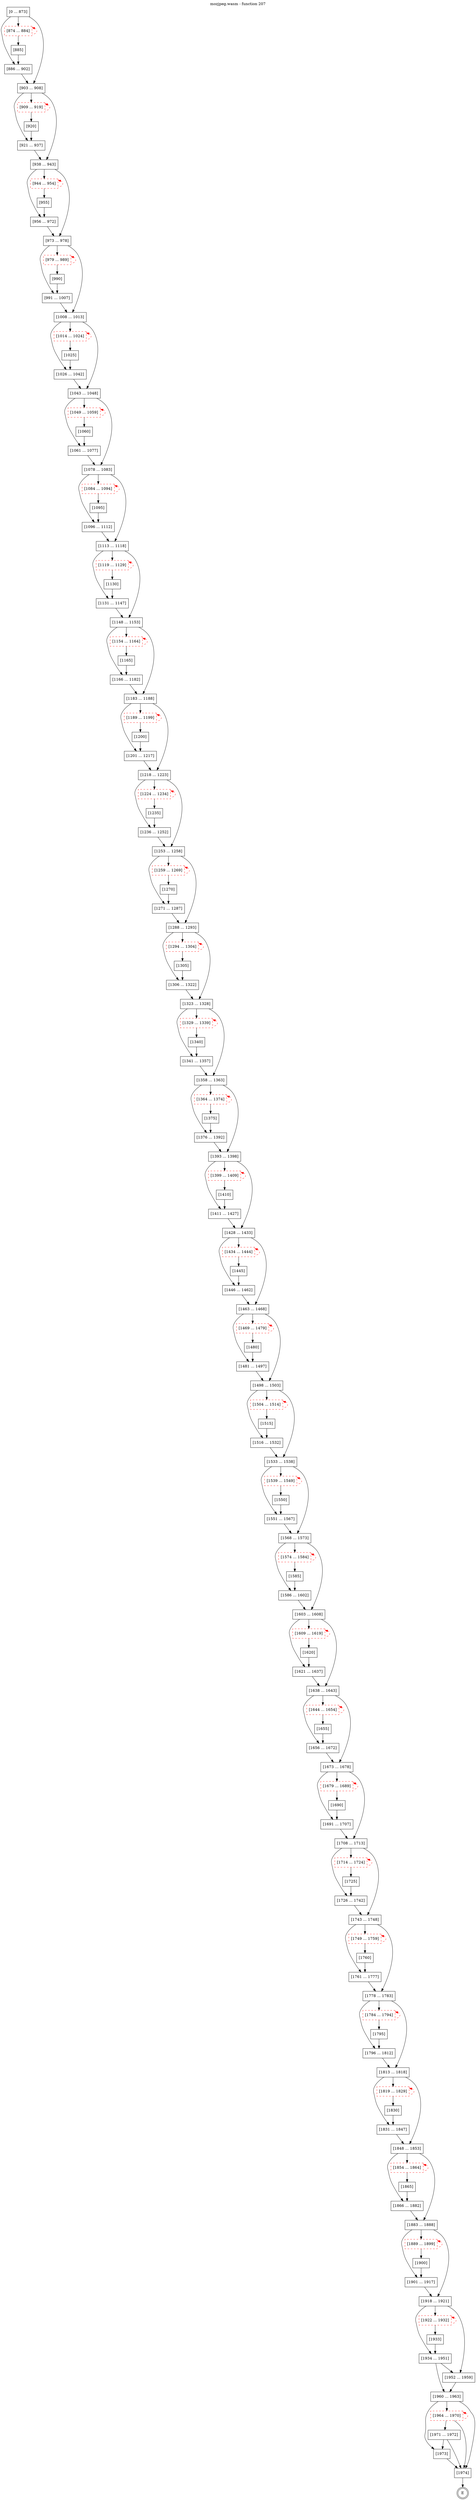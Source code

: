digraph finite_state_machine {
    label = "mozjpeg.wasm - function 207"
    labelloc =  t
    labelfontsize = 16
    labelfontcolor = black
    labelfontname = "Helvetica"
    node [shape = doublecircle]; E ;
    node [shape = box];
    node [shape=box, color=black, style=solid] 0[label="[0 ... 873]"]
    node [shape=box, color=red, style=dashed] 874[label="[874 ... 884]"]
    node [shape=box, color=black, style=solid] 885[label="[885]"]
    node [shape=box, color=black, style=solid] 886[label="[886 ... 902]"]
    node [shape=box, color=black, style=solid] 903[label="[903 ... 908]"]
    node [shape=box, color=red, style=dashed] 909[label="[909 ... 919]"]
    node [shape=box, color=black, style=solid] 920[label="[920]"]
    node [shape=box, color=black, style=solid] 921[label="[921 ... 937]"]
    node [shape=box, color=black, style=solid] 938[label="[938 ... 943]"]
    node [shape=box, color=red, style=dashed] 944[label="[944 ... 954]"]
    node [shape=box, color=black, style=solid] 955[label="[955]"]
    node [shape=box, color=black, style=solid] 956[label="[956 ... 972]"]
    node [shape=box, color=black, style=solid] 973[label="[973 ... 978]"]
    node [shape=box, color=red, style=dashed] 979[label="[979 ... 989]"]
    node [shape=box, color=black, style=solid] 990[label="[990]"]
    node [shape=box, color=black, style=solid] 991[label="[991 ... 1007]"]
    node [shape=box, color=black, style=solid] 1008[label="[1008 ... 1013]"]
    node [shape=box, color=red, style=dashed] 1014[label="[1014 ... 1024]"]
    node [shape=box, color=black, style=solid] 1025[label="[1025]"]
    node [shape=box, color=black, style=solid] 1026[label="[1026 ... 1042]"]
    node [shape=box, color=black, style=solid] 1043[label="[1043 ... 1048]"]
    node [shape=box, color=red, style=dashed] 1049[label="[1049 ... 1059]"]
    node [shape=box, color=black, style=solid] 1060[label="[1060]"]
    node [shape=box, color=black, style=solid] 1061[label="[1061 ... 1077]"]
    node [shape=box, color=black, style=solid] 1078[label="[1078 ... 1083]"]
    node [shape=box, color=red, style=dashed] 1084[label="[1084 ... 1094]"]
    node [shape=box, color=black, style=solid] 1095[label="[1095]"]
    node [shape=box, color=black, style=solid] 1096[label="[1096 ... 1112]"]
    node [shape=box, color=black, style=solid] 1113[label="[1113 ... 1118]"]
    node [shape=box, color=red, style=dashed] 1119[label="[1119 ... 1129]"]
    node [shape=box, color=black, style=solid] 1130[label="[1130]"]
    node [shape=box, color=black, style=solid] 1131[label="[1131 ... 1147]"]
    node [shape=box, color=black, style=solid] 1148[label="[1148 ... 1153]"]
    node [shape=box, color=red, style=dashed] 1154[label="[1154 ... 1164]"]
    node [shape=box, color=black, style=solid] 1165[label="[1165]"]
    node [shape=box, color=black, style=solid] 1166[label="[1166 ... 1182]"]
    node [shape=box, color=black, style=solid] 1183[label="[1183 ... 1188]"]
    node [shape=box, color=red, style=dashed] 1189[label="[1189 ... 1199]"]
    node [shape=box, color=black, style=solid] 1200[label="[1200]"]
    node [shape=box, color=black, style=solid] 1201[label="[1201 ... 1217]"]
    node [shape=box, color=black, style=solid] 1218[label="[1218 ... 1223]"]
    node [shape=box, color=red, style=dashed] 1224[label="[1224 ... 1234]"]
    node [shape=box, color=black, style=solid] 1235[label="[1235]"]
    node [shape=box, color=black, style=solid] 1236[label="[1236 ... 1252]"]
    node [shape=box, color=black, style=solid] 1253[label="[1253 ... 1258]"]
    node [shape=box, color=red, style=dashed] 1259[label="[1259 ... 1269]"]
    node [shape=box, color=black, style=solid] 1270[label="[1270]"]
    node [shape=box, color=black, style=solid] 1271[label="[1271 ... 1287]"]
    node [shape=box, color=black, style=solid] 1288[label="[1288 ... 1293]"]
    node [shape=box, color=red, style=dashed] 1294[label="[1294 ... 1304]"]
    node [shape=box, color=black, style=solid] 1305[label="[1305]"]
    node [shape=box, color=black, style=solid] 1306[label="[1306 ... 1322]"]
    node [shape=box, color=black, style=solid] 1323[label="[1323 ... 1328]"]
    node [shape=box, color=red, style=dashed] 1329[label="[1329 ... 1339]"]
    node [shape=box, color=black, style=solid] 1340[label="[1340]"]
    node [shape=box, color=black, style=solid] 1341[label="[1341 ... 1357]"]
    node [shape=box, color=black, style=solid] 1358[label="[1358 ... 1363]"]
    node [shape=box, color=red, style=dashed] 1364[label="[1364 ... 1374]"]
    node [shape=box, color=black, style=solid] 1375[label="[1375]"]
    node [shape=box, color=black, style=solid] 1376[label="[1376 ... 1392]"]
    node [shape=box, color=black, style=solid] 1393[label="[1393 ... 1398]"]
    node [shape=box, color=red, style=dashed] 1399[label="[1399 ... 1409]"]
    node [shape=box, color=black, style=solid] 1410[label="[1410]"]
    node [shape=box, color=black, style=solid] 1411[label="[1411 ... 1427]"]
    node [shape=box, color=black, style=solid] 1428[label="[1428 ... 1433]"]
    node [shape=box, color=red, style=dashed] 1434[label="[1434 ... 1444]"]
    node [shape=box, color=black, style=solid] 1445[label="[1445]"]
    node [shape=box, color=black, style=solid] 1446[label="[1446 ... 1462]"]
    node [shape=box, color=black, style=solid] 1463[label="[1463 ... 1468]"]
    node [shape=box, color=red, style=dashed] 1469[label="[1469 ... 1479]"]
    node [shape=box, color=black, style=solid] 1480[label="[1480]"]
    node [shape=box, color=black, style=solid] 1481[label="[1481 ... 1497]"]
    node [shape=box, color=black, style=solid] 1498[label="[1498 ... 1503]"]
    node [shape=box, color=red, style=dashed] 1504[label="[1504 ... 1514]"]
    node [shape=box, color=black, style=solid] 1515[label="[1515]"]
    node [shape=box, color=black, style=solid] 1516[label="[1516 ... 1532]"]
    node [shape=box, color=black, style=solid] 1533[label="[1533 ... 1538]"]
    node [shape=box, color=red, style=dashed] 1539[label="[1539 ... 1549]"]
    node [shape=box, color=black, style=solid] 1550[label="[1550]"]
    node [shape=box, color=black, style=solid] 1551[label="[1551 ... 1567]"]
    node [shape=box, color=black, style=solid] 1568[label="[1568 ... 1573]"]
    node [shape=box, color=red, style=dashed] 1574[label="[1574 ... 1584]"]
    node [shape=box, color=black, style=solid] 1585[label="[1585]"]
    node [shape=box, color=black, style=solid] 1586[label="[1586 ... 1602]"]
    node [shape=box, color=black, style=solid] 1603[label="[1603 ... 1608]"]
    node [shape=box, color=red, style=dashed] 1609[label="[1609 ... 1619]"]
    node [shape=box, color=black, style=solid] 1620[label="[1620]"]
    node [shape=box, color=black, style=solid] 1621[label="[1621 ... 1637]"]
    node [shape=box, color=black, style=solid] 1638[label="[1638 ... 1643]"]
    node [shape=box, color=red, style=dashed] 1644[label="[1644 ... 1654]"]
    node [shape=box, color=black, style=solid] 1655[label="[1655]"]
    node [shape=box, color=black, style=solid] 1656[label="[1656 ... 1672]"]
    node [shape=box, color=black, style=solid] 1673[label="[1673 ... 1678]"]
    node [shape=box, color=red, style=dashed] 1679[label="[1679 ... 1689]"]
    node [shape=box, color=black, style=solid] 1690[label="[1690]"]
    node [shape=box, color=black, style=solid] 1691[label="[1691 ... 1707]"]
    node [shape=box, color=black, style=solid] 1708[label="[1708 ... 1713]"]
    node [shape=box, color=red, style=dashed] 1714[label="[1714 ... 1724]"]
    node [shape=box, color=black, style=solid] 1725[label="[1725]"]
    node [shape=box, color=black, style=solid] 1726[label="[1726 ... 1742]"]
    node [shape=box, color=black, style=solid] 1743[label="[1743 ... 1748]"]
    node [shape=box, color=red, style=dashed] 1749[label="[1749 ... 1759]"]
    node [shape=box, color=black, style=solid] 1760[label="[1760]"]
    node [shape=box, color=black, style=solid] 1761[label="[1761 ... 1777]"]
    node [shape=box, color=black, style=solid] 1778[label="[1778 ... 1783]"]
    node [shape=box, color=red, style=dashed] 1784[label="[1784 ... 1794]"]
    node [shape=box, color=black, style=solid] 1795[label="[1795]"]
    node [shape=box, color=black, style=solid] 1796[label="[1796 ... 1812]"]
    node [shape=box, color=black, style=solid] 1813[label="[1813 ... 1818]"]
    node [shape=box, color=red, style=dashed] 1819[label="[1819 ... 1829]"]
    node [shape=box, color=black, style=solid] 1830[label="[1830]"]
    node [shape=box, color=black, style=solid] 1831[label="[1831 ... 1847]"]
    node [shape=box, color=black, style=solid] 1848[label="[1848 ... 1853]"]
    node [shape=box, color=red, style=dashed] 1854[label="[1854 ... 1864]"]
    node [shape=box, color=black, style=solid] 1865[label="[1865]"]
    node [shape=box, color=black, style=solid] 1866[label="[1866 ... 1882]"]
    node [shape=box, color=black, style=solid] 1883[label="[1883 ... 1888]"]
    node [shape=box, color=red, style=dashed] 1889[label="[1889 ... 1899]"]
    node [shape=box, color=black, style=solid] 1900[label="[1900]"]
    node [shape=box, color=black, style=solid] 1901[label="[1901 ... 1917]"]
    node [shape=box, color=black, style=solid] 1918[label="[1918 ... 1921]"]
    node [shape=box, color=red, style=dashed] 1922[label="[1922 ... 1932]"]
    node [shape=box, color=black, style=solid] 1933[label="[1933]"]
    node [shape=box, color=black, style=solid] 1934[label="[1934 ... 1951]"]
    node [shape=box, color=black, style=solid] 1952[label="[1952 ... 1959]"]
    node [shape=box, color=black, style=solid] 1960[label="[1960 ... 1963]"]
    node [shape=box, color=red, style=dashed] 1964[label="[1964 ... 1970]"]
    node [shape=box, color=black, style=solid] 1971[label="[1971 ... 1972]"]
    node [shape=box, color=black, style=solid] 1973[label="[1973]"]
    node [shape=box, color=black, style=solid] 1974[label="[1974]"]
    0 -> 874;
    0 -> 886;
    0 -> 903;
    874 -> 885;
    874 -> 874[style="dashed" color="red" dir=back];
    885 -> 886;
    886 -> 903;
    903 -> 909;
    903 -> 921;
    903 -> 938;
    909 -> 920;
    909 -> 909[style="dashed" color="red" dir=back];
    920 -> 921;
    921 -> 938;
    938 -> 944;
    938 -> 956;
    938 -> 973;
    944 -> 955;
    944 -> 944[style="dashed" color="red" dir=back];
    955 -> 956;
    956 -> 973;
    973 -> 979;
    973 -> 991;
    973 -> 1008;
    979 -> 990;
    979 -> 979[style="dashed" color="red" dir=back];
    990 -> 991;
    991 -> 1008;
    1008 -> 1014;
    1008 -> 1026;
    1008 -> 1043;
    1014 -> 1025;
    1014 -> 1014[style="dashed" color="red" dir=back];
    1025 -> 1026;
    1026 -> 1043;
    1043 -> 1049;
    1043 -> 1061;
    1043 -> 1078;
    1049 -> 1060;
    1049 -> 1049[style="dashed" color="red" dir=back];
    1060 -> 1061;
    1061 -> 1078;
    1078 -> 1084;
    1078 -> 1096;
    1078 -> 1113;
    1084 -> 1095;
    1084 -> 1084[style="dashed" color="red" dir=back];
    1095 -> 1096;
    1096 -> 1113;
    1113 -> 1119;
    1113 -> 1131;
    1113 -> 1148;
    1119 -> 1130;
    1119 -> 1119[style="dashed" color="red" dir=back];
    1130 -> 1131;
    1131 -> 1148;
    1148 -> 1154;
    1148 -> 1166;
    1148 -> 1183;
    1154 -> 1165;
    1154 -> 1154[style="dashed" color="red" dir=back];
    1165 -> 1166;
    1166 -> 1183;
    1183 -> 1189;
    1183 -> 1201;
    1183 -> 1218;
    1189 -> 1200;
    1189 -> 1189[style="dashed" color="red" dir=back];
    1200 -> 1201;
    1201 -> 1218;
    1218 -> 1224;
    1218 -> 1236;
    1218 -> 1253;
    1224 -> 1235;
    1224 -> 1224[style="dashed" color="red" dir=back];
    1235 -> 1236;
    1236 -> 1253;
    1253 -> 1259;
    1253 -> 1271;
    1253 -> 1288;
    1259 -> 1270;
    1259 -> 1259[style="dashed" color="red" dir=back];
    1270 -> 1271;
    1271 -> 1288;
    1288 -> 1294;
    1288 -> 1306;
    1288 -> 1323;
    1294 -> 1305;
    1294 -> 1294[style="dashed" color="red" dir=back];
    1305 -> 1306;
    1306 -> 1323;
    1323 -> 1329;
    1323 -> 1341;
    1323 -> 1358;
    1329 -> 1340;
    1329 -> 1329[style="dashed" color="red" dir=back];
    1340 -> 1341;
    1341 -> 1358;
    1358 -> 1364;
    1358 -> 1376;
    1358 -> 1393;
    1364 -> 1375;
    1364 -> 1364[style="dashed" color="red" dir=back];
    1375 -> 1376;
    1376 -> 1393;
    1393 -> 1399;
    1393 -> 1411;
    1393 -> 1428;
    1399 -> 1410;
    1399 -> 1399[style="dashed" color="red" dir=back];
    1410 -> 1411;
    1411 -> 1428;
    1428 -> 1434;
    1428 -> 1446;
    1428 -> 1463;
    1434 -> 1445;
    1434 -> 1434[style="dashed" color="red" dir=back];
    1445 -> 1446;
    1446 -> 1463;
    1463 -> 1469;
    1463 -> 1481;
    1463 -> 1498;
    1469 -> 1480;
    1469 -> 1469[style="dashed" color="red" dir=back];
    1480 -> 1481;
    1481 -> 1498;
    1498 -> 1504;
    1498 -> 1516;
    1498 -> 1533;
    1504 -> 1515;
    1504 -> 1504[style="dashed" color="red" dir=back];
    1515 -> 1516;
    1516 -> 1533;
    1533 -> 1539;
    1533 -> 1551;
    1533 -> 1568;
    1539 -> 1550;
    1539 -> 1539[style="dashed" color="red" dir=back];
    1550 -> 1551;
    1551 -> 1568;
    1568 -> 1574;
    1568 -> 1586;
    1568 -> 1603;
    1574 -> 1585;
    1574 -> 1574[style="dashed" color="red" dir=back];
    1585 -> 1586;
    1586 -> 1603;
    1603 -> 1609;
    1603 -> 1621;
    1603 -> 1638;
    1609 -> 1620;
    1609 -> 1609[style="dashed" color="red" dir=back];
    1620 -> 1621;
    1621 -> 1638;
    1638 -> 1644;
    1638 -> 1656;
    1638 -> 1673;
    1644 -> 1655;
    1644 -> 1644[style="dashed" color="red" dir=back];
    1655 -> 1656;
    1656 -> 1673;
    1673 -> 1679;
    1673 -> 1691;
    1673 -> 1708;
    1679 -> 1690;
    1679 -> 1679[style="dashed" color="red" dir=back];
    1690 -> 1691;
    1691 -> 1708;
    1708 -> 1714;
    1708 -> 1726;
    1708 -> 1743;
    1714 -> 1725;
    1714 -> 1714[style="dashed" color="red" dir=back];
    1725 -> 1726;
    1726 -> 1743;
    1743 -> 1749;
    1743 -> 1761;
    1743 -> 1778;
    1749 -> 1760;
    1749 -> 1749[style="dashed" color="red" dir=back];
    1760 -> 1761;
    1761 -> 1778;
    1778 -> 1784;
    1778 -> 1796;
    1778 -> 1813;
    1784 -> 1795;
    1784 -> 1784[style="dashed" color="red" dir=back];
    1795 -> 1796;
    1796 -> 1813;
    1813 -> 1819;
    1813 -> 1831;
    1813 -> 1848;
    1819 -> 1830;
    1819 -> 1819[style="dashed" color="red" dir=back];
    1830 -> 1831;
    1831 -> 1848;
    1848 -> 1854;
    1848 -> 1866;
    1848 -> 1883;
    1854 -> 1865;
    1854 -> 1854[style="dashed" color="red" dir=back];
    1865 -> 1866;
    1866 -> 1883;
    1883 -> 1889;
    1883 -> 1901;
    1883 -> 1918;
    1889 -> 1900;
    1889 -> 1889[style="dashed" color="red" dir=back];
    1900 -> 1901;
    1901 -> 1918;
    1918 -> 1922;
    1918 -> 1934;
    1918 -> 1952;
    1922 -> 1933;
    1922 -> 1922[style="dashed" color="red" dir=back];
    1933 -> 1934;
    1934 -> 1952;
    1934 -> 1960;
    1952 -> 1960;
    1960 -> 1964;
    1960 -> 1973;
    1960 -> 1974;
    1964 -> 1971;
    1964 -> 1974;
    1964 -> 1964[style="dashed" color="red" dir=back];
    1971 -> 1973;
    1971 -> 1974;
    1973 -> 1974;
    1974 -> E;
}
